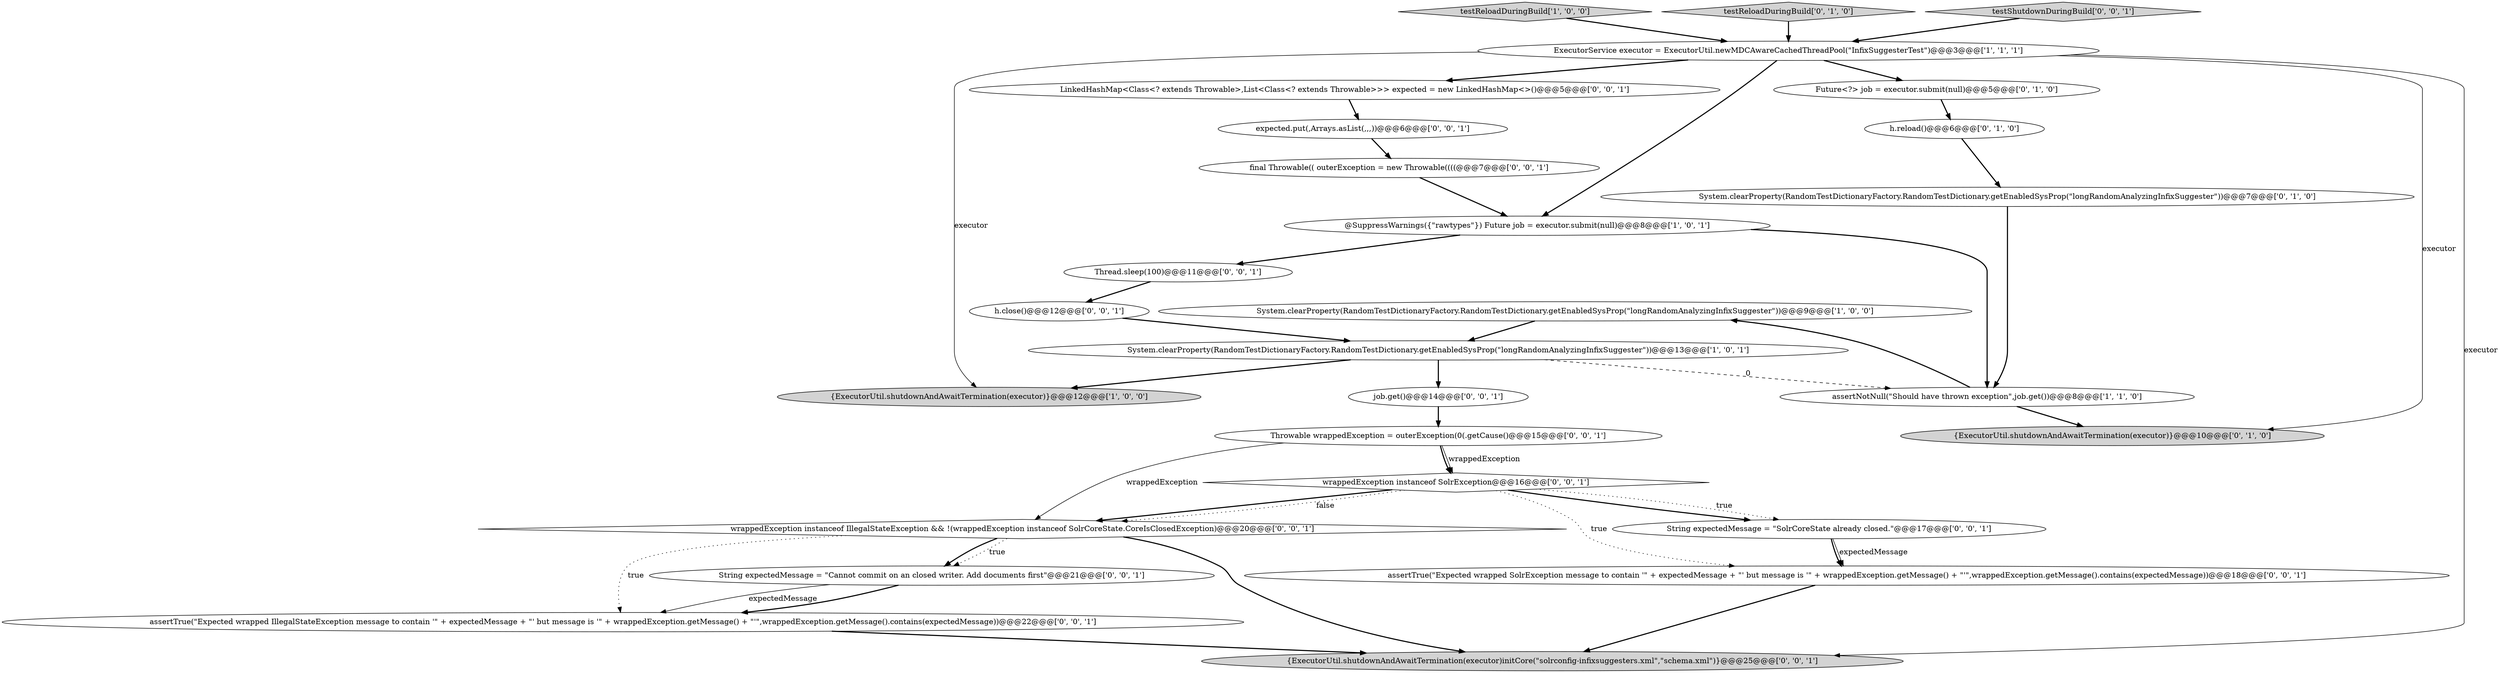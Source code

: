 digraph {
0 [style = filled, label = "System.clearProperty(RandomTestDictionaryFactory.RandomTestDictionary.getEnabledSysProp(\"longRandomAnalyzingInfixSuggester\"))@@@9@@@['1', '0', '0']", fillcolor = white, shape = ellipse image = "AAA0AAABBB1BBB"];
6 [style = filled, label = "System.clearProperty(RandomTestDictionaryFactory.RandomTestDictionary.getEnabledSysProp(\"longRandomAnalyzingInfixSuggester\"))@@@13@@@['1', '0', '1']", fillcolor = white, shape = ellipse image = "AAA0AAABBB1BBB"];
21 [style = filled, label = "String expectedMessage = \"SolrCoreState already closed.\"@@@17@@@['0', '0', '1']", fillcolor = white, shape = ellipse image = "AAA0AAABBB3BBB"];
3 [style = filled, label = "assertNotNull(\"Should have thrown exception\",job.get())@@@8@@@['1', '1', '0']", fillcolor = white, shape = ellipse image = "AAA1AAABBB1BBB"];
10 [style = filled, label = "System.clearProperty(RandomTestDictionaryFactory.RandomTestDictionary.getEnabledSysProp(\"longRandomAnalyzingInfixSuggester\"))@@@7@@@['0', '1', '0']", fillcolor = white, shape = ellipse image = "AAA0AAABBB2BBB"];
23 [style = filled, label = "expected.put(,Arrays.asList(,,,))@@@6@@@['0', '0', '1']", fillcolor = white, shape = ellipse image = "AAA0AAABBB3BBB"];
11 [style = filled, label = "Future<?> job = executor.submit(null)@@@5@@@['0', '1', '0']", fillcolor = white, shape = ellipse image = "AAA0AAABBB2BBB"];
16 [style = filled, label = "assertTrue(\"Expected wrapped SolrException message to contain '\" + expectedMessage + \"' but message is '\" + wrappedException.getMessage() + \"'\",wrappedException.getMessage().contains(expectedMessage))@@@18@@@['0', '0', '1']", fillcolor = white, shape = ellipse image = "AAA0AAABBB3BBB"];
2 [style = filled, label = "testReloadDuringBuild['1', '0', '0']", fillcolor = lightgray, shape = diamond image = "AAA0AAABBB1BBB"];
8 [style = filled, label = "testReloadDuringBuild['0', '1', '0']", fillcolor = lightgray, shape = diamond image = "AAA0AAABBB2BBB"];
1 [style = filled, label = "{ExecutorUtil.shutdownAndAwaitTermination(executor)}@@@12@@@['1', '0', '0']", fillcolor = lightgray, shape = ellipse image = "AAA0AAABBB1BBB"];
25 [style = filled, label = "final Throwable(( outerException = new Throwable((((@@@7@@@['0', '0', '1']", fillcolor = white, shape = ellipse image = "AAA0AAABBB3BBB"];
15 [style = filled, label = "h.close()@@@12@@@['0', '0', '1']", fillcolor = white, shape = ellipse image = "AAA0AAABBB3BBB"];
12 [style = filled, label = "{ExecutorUtil.shutdownAndAwaitTermination(executor)initCore(\"solrconfig-infixsuggesters.xml\",\"schema.xml\")}@@@25@@@['0', '0', '1']", fillcolor = lightgray, shape = ellipse image = "AAA0AAABBB3BBB"];
5 [style = filled, label = "@SuppressWarnings({\"rawtypes\"}) Future job = executor.submit(null)@@@8@@@['1', '0', '1']", fillcolor = white, shape = ellipse image = "AAA0AAABBB1BBB"];
13 [style = filled, label = "assertTrue(\"Expected wrapped IllegalStateException message to contain '\" + expectedMessage + \"' but message is '\" + wrappedException.getMessage() + \"'\",wrappedException.getMessage().contains(expectedMessage))@@@22@@@['0', '0', '1']", fillcolor = white, shape = ellipse image = "AAA0AAABBB3BBB"];
22 [style = filled, label = "wrappedException instanceof IllegalStateException && !(wrappedException instanceof SolrCoreState.CoreIsClosedException)@@@20@@@['0', '0', '1']", fillcolor = white, shape = diamond image = "AAA0AAABBB3BBB"];
14 [style = filled, label = "job.get()@@@14@@@['0', '0', '1']", fillcolor = white, shape = ellipse image = "AAA0AAABBB3BBB"];
24 [style = filled, label = "Thread.sleep(100)@@@11@@@['0', '0', '1']", fillcolor = white, shape = ellipse image = "AAA0AAABBB3BBB"];
7 [style = filled, label = "h.reload()@@@6@@@['0', '1', '0']", fillcolor = white, shape = ellipse image = "AAA0AAABBB2BBB"];
17 [style = filled, label = "String expectedMessage = \"Cannot commit on an closed writer. Add documents first\"@@@21@@@['0', '0', '1']", fillcolor = white, shape = ellipse image = "AAA0AAABBB3BBB"];
20 [style = filled, label = "LinkedHashMap<Class<? extends Throwable>,List<Class<? extends Throwable>>> expected = new LinkedHashMap<>()@@@5@@@['0', '0', '1']", fillcolor = white, shape = ellipse image = "AAA0AAABBB3BBB"];
4 [style = filled, label = "ExecutorService executor = ExecutorUtil.newMDCAwareCachedThreadPool(\"InfixSuggesterTest\")@@@3@@@['1', '1', '1']", fillcolor = white, shape = ellipse image = "AAA0AAABBB1BBB"];
18 [style = filled, label = "testShutdownDuringBuild['0', '0', '1']", fillcolor = lightgray, shape = diamond image = "AAA0AAABBB3BBB"];
19 [style = filled, label = "wrappedException instanceof SolrException@@@16@@@['0', '0', '1']", fillcolor = white, shape = diamond image = "AAA0AAABBB3BBB"];
26 [style = filled, label = "Throwable wrappedException = outerException(0(.getCause()@@@15@@@['0', '0', '1']", fillcolor = white, shape = ellipse image = "AAA0AAABBB3BBB"];
9 [style = filled, label = "{ExecutorUtil.shutdownAndAwaitTermination(executor)}@@@10@@@['0', '1', '0']", fillcolor = lightgray, shape = ellipse image = "AAA0AAABBB2BBB"];
0->6 [style = bold, label=""];
21->16 [style = solid, label="expectedMessage"];
19->21 [style = dotted, label="true"];
20->23 [style = bold, label=""];
23->25 [style = bold, label=""];
2->4 [style = bold, label=""];
4->12 [style = solid, label="executor"];
17->13 [style = solid, label="expectedMessage"];
8->4 [style = bold, label=""];
7->10 [style = bold, label=""];
4->11 [style = bold, label=""];
4->5 [style = bold, label=""];
24->15 [style = bold, label=""];
21->16 [style = bold, label=""];
19->22 [style = bold, label=""];
22->17 [style = bold, label=""];
14->26 [style = bold, label=""];
26->19 [style = solid, label="wrappedException"];
4->20 [style = bold, label=""];
15->6 [style = bold, label=""];
10->3 [style = bold, label=""];
11->7 [style = bold, label=""];
26->19 [style = bold, label=""];
16->12 [style = bold, label=""];
19->21 [style = bold, label=""];
19->16 [style = dotted, label="true"];
13->12 [style = bold, label=""];
6->14 [style = bold, label=""];
25->5 [style = bold, label=""];
5->24 [style = bold, label=""];
6->3 [style = dashed, label="0"];
17->13 [style = bold, label=""];
3->0 [style = bold, label=""];
3->9 [style = bold, label=""];
4->9 [style = solid, label="executor"];
26->22 [style = solid, label="wrappedException"];
22->13 [style = dotted, label="true"];
5->3 [style = bold, label=""];
19->22 [style = dotted, label="false"];
22->12 [style = bold, label=""];
4->1 [style = solid, label="executor"];
22->17 [style = dotted, label="true"];
6->1 [style = bold, label=""];
18->4 [style = bold, label=""];
}
